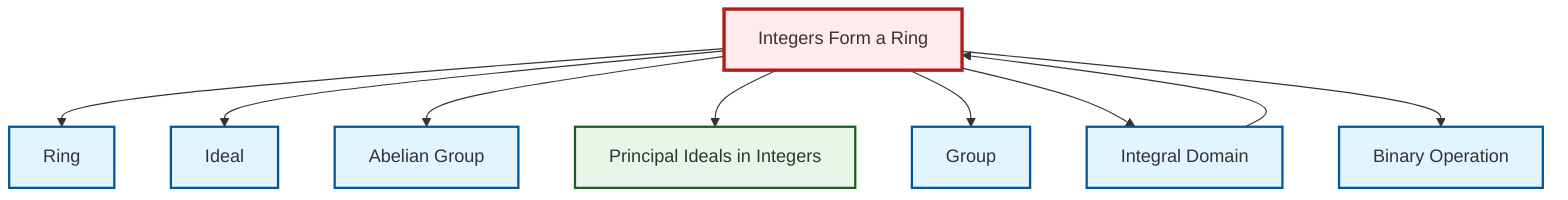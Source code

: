 graph TD
    classDef definition fill:#e1f5fe,stroke:#01579b,stroke-width:2px
    classDef theorem fill:#f3e5f5,stroke:#4a148c,stroke-width:2px
    classDef axiom fill:#fff3e0,stroke:#e65100,stroke-width:2px
    classDef example fill:#e8f5e9,stroke:#1b5e20,stroke-width:2px
    classDef current fill:#ffebee,stroke:#b71c1c,stroke-width:3px
    def-group["Group"]:::definition
    def-ring["Ring"]:::definition
    def-binary-operation["Binary Operation"]:::definition
    ex-integers-ring["Integers Form a Ring"]:::example
    ex-principal-ideal["Principal Ideals in Integers"]:::example
    def-abelian-group["Abelian Group"]:::definition
    def-integral-domain["Integral Domain"]:::definition
    def-ideal["Ideal"]:::definition
    ex-integers-ring --> def-ring
    ex-integers-ring --> def-ideal
    ex-integers-ring --> def-abelian-group
    ex-integers-ring --> ex-principal-ideal
    def-integral-domain --> ex-integers-ring
    ex-integers-ring --> def-group
    ex-integers-ring --> def-integral-domain
    ex-integers-ring --> def-binary-operation
    class ex-integers-ring current